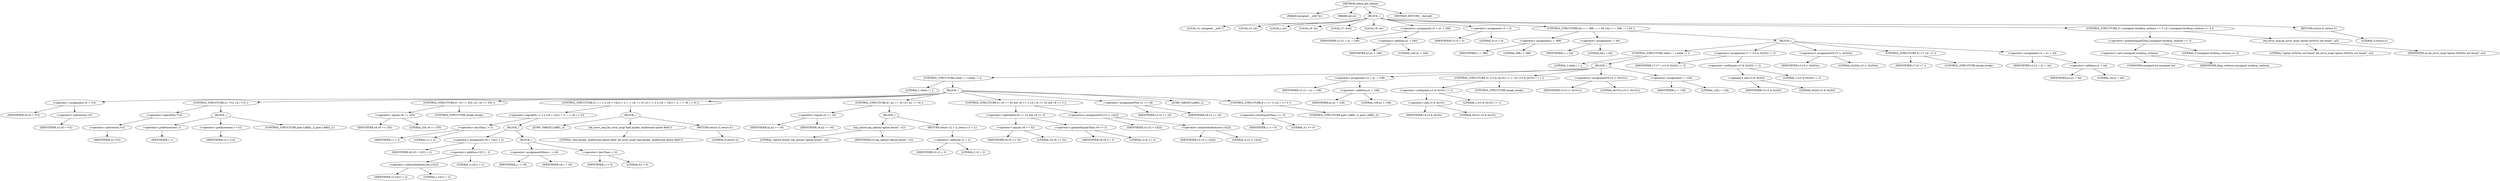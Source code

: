 digraph udhcp_get_option {  
"1000107" [label = "(METHOD,udhcp_get_option)" ]
"1000108" [label = "(PARAM,unsigned __int8 *a1)" ]
"1000109" [label = "(PARAM,int a2)" ]
"1000110" [label = "(BLOCK,,)" ]
"1000111" [label = "(LOCAL,v2: unsigned __int8 *)" ]
"1000112" [label = "(LOCAL,v3: int)" ]
"1000113" [label = "(LOCAL,i: int)" ]
"1000114" [label = "(LOCAL,v6: int)" ]
"1000115" [label = "(LOCAL,v7: bool)" ]
"1000116" [label = "(LOCAL,v8: int)" ]
"1000117" [label = "(<operator>.assignment,v2 = a1 + 240)" ]
"1000118" [label = "(IDENTIFIER,v2,v2 = a1 + 240)" ]
"1000119" [label = "(<operator>.addition,a1 + 240)" ]
"1000120" [label = "(IDENTIFIER,a1,a1 + 240)" ]
"1000121" [label = "(LITERAL,240,a1 + 240)" ]
"1000122" [label = "(<operator>.assignment,v3 = 0)" ]
"1000123" [label = "(IDENTIFIER,v3,v3 = 0)" ]
"1000124" [label = "(LITERAL,0,v3 = 0)" ]
"1000125" [label = "(CONTROL_STRUCTURE,for ( i = 388; ; i = 64 ),for ( i = 388; ; i = 64 ))" ]
"1000126" [label = "(<operator>.assignment,i = 388)" ]
"1000127" [label = "(IDENTIFIER,i,i = 388)" ]
"1000128" [label = "(LITERAL,388,i = 388)" ]
"1000129" [label = "(<operator>.assignment,i = 64)" ]
"1000130" [label = "(IDENTIFIER,i,i = 64)" ]
"1000131" [label = "(LITERAL,64,i = 64)" ]
"1000132" [label = "(BLOCK,,)" ]
"1000133" [label = "(CONTROL_STRUCTURE,while ( 1 ),while ( 1 ))" ]
"1000134" [label = "(LITERAL,1,while ( 1 ))" ]
"1000135" [label = "(BLOCK,,)" ]
"1000136" [label = "(CONTROL_STRUCTURE,while ( 1 ),while ( 1 ))" ]
"1000137" [label = "(LITERAL,1,while ( 1 ))" ]
"1000138" [label = "(BLOCK,,)" ]
"1000139" [label = "(<operator>.assignment,v6 = *v2)" ]
"1000140" [label = "(IDENTIFIER,v6,v6 = *v2)" ]
"1000141" [label = "(<operator>.indirection,*v2)" ]
"1000142" [label = "(IDENTIFIER,v2,v6 = *v2)" ]
"1000143" [label = "(CONTROL_STRUCTURE,if ( !*v2 ),if ( !*v2 ))" ]
"1000144" [label = "(<operator>.logicalNot,!*v2)" ]
"1000145" [label = "(<operator>.indirection,*v2)" ]
"1000146" [label = "(IDENTIFIER,v2,!*v2)" ]
"1000147" [label = "(BLOCK,,)" ]
"1000148" [label = "(<operator>.preDecrement,--i)" ]
"1000149" [label = "(IDENTIFIER,i,--i)" ]
"1000150" [label = "(<operator>.preIncrement,++v2)" ]
"1000151" [label = "(IDENTIFIER,v2,++v2)" ]
"1000152" [label = "(CONTROL_STRUCTURE,goto LABEL_2;,goto LABEL_2;)" ]
"1000153" [label = "(CONTROL_STRUCTURE,if ( v6 == 255 ),if ( v6 == 255 ))" ]
"1000154" [label = "(<operator>.equals,v6 == 255)" ]
"1000155" [label = "(IDENTIFIER,v6,v6 == 255)" ]
"1000156" [label = "(LITERAL,255,v6 == 255)" ]
"1000157" [label = "(CONTROL_STRUCTURE,break;,break;)" ]
"1000158" [label = "(CONTROL_STRUCTURE,if ( i < 2 || (v8 = v2[1] + 2, i -= v8, i < 0) ),if ( i < 2 || (v8 = v2[1] + 2, i -= v8, i < 0) ))" ]
"1000159" [label = "(<operator>.logicalOr,i < 2 || (v8 = v2[1] + 2, i -= v8, i < 0))" ]
"1000160" [label = "(<operator>.lessThan,i < 2)" ]
"1000161" [label = "(IDENTIFIER,i,i < 2)" ]
"1000162" [label = "(LITERAL,2,i < 2)" ]
"1000163" [label = "(BLOCK,,)" ]
"1000164" [label = "(<operator>.assignment,v8 = v2[1] + 2)" ]
"1000165" [label = "(IDENTIFIER,v8,v8 = v2[1] + 2)" ]
"1000166" [label = "(<operator>.addition,v2[1] + 2)" ]
"1000167" [label = "(<operator>.indirectIndexAccess,v2[1])" ]
"1000168" [label = "(IDENTIFIER,v2,v2[1] + 2)" ]
"1000169" [label = "(LITERAL,1,v2[1] + 2)" ]
"1000170" [label = "(LITERAL,2,v2[1] + 2)" ]
"1000171" [label = "(BLOCK,,)" ]
"1000172" [label = "(<operator>.assignmentMinus,i -= v8)" ]
"1000173" [label = "(IDENTIFIER,i,i -= v8)" ]
"1000174" [label = "(IDENTIFIER,v8,i -= v8)" ]
"1000175" [label = "(<operator>.lessThan,i < 0)" ]
"1000176" [label = "(IDENTIFIER,i,i < 0)" ]
"1000177" [label = "(LITERAL,0,i < 0)" ]
"1000178" [label = "(BLOCK,,)" ]
"1000179" [label = "(JUMP_TARGET,LABEL_3)" ]
"1000180" [label = "(bb_error_msg,bb_error_msg(\"bad packet, malformed option field\"))" ]
"1000181" [label = "(LITERAL,\"bad packet, malformed option field\",bb_error_msg(\"bad packet, malformed option field\"))" ]
"1000182" [label = "(RETURN,return 0;,return 0;)" ]
"1000183" [label = "(LITERAL,0,return 0;)" ]
"1000184" [label = "(CONTROL_STRUCTURE,if ( a2 == v6 ),if ( a2 == v6 ))" ]
"1000185" [label = "(<operator>.equals,a2 == v6)" ]
"1000186" [label = "(IDENTIFIER,a2,a2 == v6)" ]
"1000187" [label = "(IDENTIFIER,v6,a2 == v6)" ]
"1000188" [label = "(BLOCK,,)" ]
"1000189" [label = "(log_option,log_option(\"option found\", v2))" ]
"1000190" [label = "(LITERAL,\"option found\",log_option(\"option found\", v2))" ]
"1000191" [label = "(IDENTIFIER,v2,log_option(\"option found\", v2))" ]
"1000192" [label = "(RETURN,return v2 + 2;,return v2 + 2;)" ]
"1000193" [label = "(<operator>.addition,v2 + 2)" ]
"1000194" [label = "(IDENTIFIER,v2,v2 + 2)" ]
"1000195" [label = "(LITERAL,2,v2 + 2)" ]
"1000196" [label = "(CONTROL_STRUCTURE,if ( v6 == 52 && v8 >= 3 ),if ( v6 == 52 && v8 >= 3 ))" ]
"1000197" [label = "(<operator>.logicalAnd,v6 == 52 && v8 >= 3)" ]
"1000198" [label = "(<operator>.equals,v6 == 52)" ]
"1000199" [label = "(IDENTIFIER,v6,v6 == 52)" ]
"1000200" [label = "(LITERAL,52,v6 == 52)" ]
"1000201" [label = "(<operator>.greaterEqualsThan,v8 >= 3)" ]
"1000202" [label = "(IDENTIFIER,v8,v8 >= 3)" ]
"1000203" [label = "(LITERAL,3,v8 >= 3)" ]
"1000204" [label = "(<operators>.assignmentOr,v3 |= v2[2])" ]
"1000205" [label = "(IDENTIFIER,v3,v3 |= v2[2])" ]
"1000206" [label = "(<operator>.indirectIndexAccess,v2[2])" ]
"1000207" [label = "(IDENTIFIER,v2,v3 |= v2[2])" ]
"1000208" [label = "(LITERAL,2,v3 |= v2[2])" ]
"1000209" [label = "(<operator>.assignmentPlus,v2 += v8)" ]
"1000210" [label = "(IDENTIFIER,v2,v2 += v8)" ]
"1000211" [label = "(IDENTIFIER,v8,v2 += v8)" ]
"1000212" [label = "(JUMP_TARGET,LABEL_2)" ]
"1000213" [label = "(CONTROL_STRUCTURE,if ( i <= 0 ),if ( i <= 0 ))" ]
"1000214" [label = "(<operator>.lessEqualsThan,i <= 0)" ]
"1000215" [label = "(IDENTIFIER,i,i <= 0)" ]
"1000216" [label = "(LITERAL,0,i <= 0)" ]
"1000217" [label = "(CONTROL_STRUCTURE,goto LABEL_3;,goto LABEL_3;)" ]
"1000218" [label = "(<operator>.assignment,v2 = a1 + 108)" ]
"1000219" [label = "(IDENTIFIER,v2,v2 = a1 + 108)" ]
"1000220" [label = "(<operator>.addition,a1 + 108)" ]
"1000221" [label = "(IDENTIFIER,a1,a1 + 108)" ]
"1000222" [label = "(LITERAL,108,a1 + 108)" ]
"1000223" [label = "(CONTROL_STRUCTURE,if ( (v3 & 0x101) != 1 ),if ( (v3 & 0x101) != 1 ))" ]
"1000224" [label = "(<operator>.notEquals,(v3 & 0x101) != 1)" ]
"1000225" [label = "(<operator>.and,v3 & 0x101)" ]
"1000226" [label = "(IDENTIFIER,v3,v3 & 0x101)" ]
"1000227" [label = "(LITERAL,0x101,v3 & 0x101)" ]
"1000228" [label = "(LITERAL,1,(v3 & 0x101) != 1)" ]
"1000229" [label = "(CONTROL_STRUCTURE,break;,break;)" ]
"1000230" [label = "(<operators>.assignmentOr,v3 |= 0x101u)" ]
"1000231" [label = "(IDENTIFIER,v3,v3 |= 0x101u)" ]
"1000232" [label = "(LITERAL,0x101u,v3 |= 0x101u)" ]
"1000233" [label = "(<operator>.assignment,i = 128)" ]
"1000234" [label = "(IDENTIFIER,i,i = 128)" ]
"1000235" [label = "(LITERAL,128,i = 128)" ]
"1000236" [label = "(<operator>.assignment,v7 = (v3 & 0x202) != 2)" ]
"1000237" [label = "(IDENTIFIER,v7,v7 = (v3 & 0x202) != 2)" ]
"1000238" [label = "(<operator>.notEquals,(v3 & 0x202) != 2)" ]
"1000239" [label = "(<operator>.and,v3 & 0x202)" ]
"1000240" [label = "(IDENTIFIER,v3,v3 & 0x202)" ]
"1000241" [label = "(LITERAL,0x202,v3 & 0x202)" ]
"1000242" [label = "(LITERAL,2,(v3 & 0x202) != 2)" ]
"1000243" [label = "(<operators>.assignmentOr,v3 |= 0x202u)" ]
"1000244" [label = "(IDENTIFIER,v3,v3 |= 0x202u)" ]
"1000245" [label = "(LITERAL,0x202u,v3 |= 0x202u)" ]
"1000246" [label = "(CONTROL_STRUCTURE,if ( v7 ),if ( v7 ))" ]
"1000247" [label = "(IDENTIFIER,v7,if ( v7 ))" ]
"1000248" [label = "(CONTROL_STRUCTURE,break;,break;)" ]
"1000249" [label = "(<operator>.assignment,v2 = a1 + 44)" ]
"1000250" [label = "(IDENTIFIER,v2,v2 = a1 + 44)" ]
"1000251" [label = "(<operator>.addition,a1 + 44)" ]
"1000252" [label = "(IDENTIFIER,a1,a1 + 44)" ]
"1000253" [label = "(LITERAL,44,a1 + 44)" ]
"1000254" [label = "(CONTROL_STRUCTURE,if ( (unsigned int)dhcp_verbose >= 3 ),if ( (unsigned int)dhcp_verbose >= 3 ))" ]
"1000255" [label = "(<operator>.greaterEqualsThan,(unsigned int)dhcp_verbose >= 3)" ]
"1000256" [label = "(<operator>.cast,(unsigned int)dhcp_verbose)" ]
"1000257" [label = "(UNKNOWN,unsigned int,unsigned int)" ]
"1000258" [label = "(IDENTIFIER,dhcp_verbose,(unsigned int)dhcp_verbose)" ]
"1000259" [label = "(LITERAL,3,(unsigned int)dhcp_verbose >= 3)" ]
"1000260" [label = "(bb_error_msg,bb_error_msg(\"option 0x%02x not found\", a2))" ]
"1000261" [label = "(LITERAL,\"option 0x%02x not found\",bb_error_msg(\"option 0x%02x not found\", a2))" ]
"1000262" [label = "(IDENTIFIER,a2,bb_error_msg(\"option 0x%02x not found\", a2))" ]
"1000263" [label = "(RETURN,return 0;,return 0;)" ]
"1000264" [label = "(LITERAL,0,return 0;)" ]
"1000265" [label = "(METHOD_RETURN,__fastcall)" ]
  "1000107" -> "1000108" 
  "1000107" -> "1000109" 
  "1000107" -> "1000110" 
  "1000107" -> "1000265" 
  "1000110" -> "1000111" 
  "1000110" -> "1000112" 
  "1000110" -> "1000113" 
  "1000110" -> "1000114" 
  "1000110" -> "1000115" 
  "1000110" -> "1000116" 
  "1000110" -> "1000117" 
  "1000110" -> "1000122" 
  "1000110" -> "1000125" 
  "1000110" -> "1000254" 
  "1000110" -> "1000263" 
  "1000117" -> "1000118" 
  "1000117" -> "1000119" 
  "1000119" -> "1000120" 
  "1000119" -> "1000121" 
  "1000122" -> "1000123" 
  "1000122" -> "1000124" 
  "1000125" -> "1000126" 
  "1000125" -> "1000129" 
  "1000125" -> "1000132" 
  "1000126" -> "1000127" 
  "1000126" -> "1000128" 
  "1000129" -> "1000130" 
  "1000129" -> "1000131" 
  "1000132" -> "1000133" 
  "1000132" -> "1000236" 
  "1000132" -> "1000243" 
  "1000132" -> "1000246" 
  "1000132" -> "1000249" 
  "1000133" -> "1000134" 
  "1000133" -> "1000135" 
  "1000135" -> "1000136" 
  "1000135" -> "1000218" 
  "1000135" -> "1000223" 
  "1000135" -> "1000230" 
  "1000135" -> "1000233" 
  "1000136" -> "1000137" 
  "1000136" -> "1000138" 
  "1000138" -> "1000139" 
  "1000138" -> "1000143" 
  "1000138" -> "1000153" 
  "1000138" -> "1000158" 
  "1000138" -> "1000184" 
  "1000138" -> "1000196" 
  "1000138" -> "1000209" 
  "1000138" -> "1000212" 
  "1000138" -> "1000213" 
  "1000139" -> "1000140" 
  "1000139" -> "1000141" 
  "1000141" -> "1000142" 
  "1000143" -> "1000144" 
  "1000143" -> "1000147" 
  "1000144" -> "1000145" 
  "1000145" -> "1000146" 
  "1000147" -> "1000148" 
  "1000147" -> "1000150" 
  "1000147" -> "1000152" 
  "1000148" -> "1000149" 
  "1000150" -> "1000151" 
  "1000153" -> "1000154" 
  "1000153" -> "1000157" 
  "1000154" -> "1000155" 
  "1000154" -> "1000156" 
  "1000158" -> "1000159" 
  "1000158" -> "1000178" 
  "1000159" -> "1000160" 
  "1000159" -> "1000163" 
  "1000160" -> "1000161" 
  "1000160" -> "1000162" 
  "1000163" -> "1000164" 
  "1000163" -> "1000171" 
  "1000164" -> "1000165" 
  "1000164" -> "1000166" 
  "1000166" -> "1000167" 
  "1000166" -> "1000170" 
  "1000167" -> "1000168" 
  "1000167" -> "1000169" 
  "1000171" -> "1000172" 
  "1000171" -> "1000175" 
  "1000172" -> "1000173" 
  "1000172" -> "1000174" 
  "1000175" -> "1000176" 
  "1000175" -> "1000177" 
  "1000178" -> "1000179" 
  "1000178" -> "1000180" 
  "1000178" -> "1000182" 
  "1000180" -> "1000181" 
  "1000182" -> "1000183" 
  "1000184" -> "1000185" 
  "1000184" -> "1000188" 
  "1000185" -> "1000186" 
  "1000185" -> "1000187" 
  "1000188" -> "1000189" 
  "1000188" -> "1000192" 
  "1000189" -> "1000190" 
  "1000189" -> "1000191" 
  "1000192" -> "1000193" 
  "1000193" -> "1000194" 
  "1000193" -> "1000195" 
  "1000196" -> "1000197" 
  "1000196" -> "1000204" 
  "1000197" -> "1000198" 
  "1000197" -> "1000201" 
  "1000198" -> "1000199" 
  "1000198" -> "1000200" 
  "1000201" -> "1000202" 
  "1000201" -> "1000203" 
  "1000204" -> "1000205" 
  "1000204" -> "1000206" 
  "1000206" -> "1000207" 
  "1000206" -> "1000208" 
  "1000209" -> "1000210" 
  "1000209" -> "1000211" 
  "1000213" -> "1000214" 
  "1000213" -> "1000217" 
  "1000214" -> "1000215" 
  "1000214" -> "1000216" 
  "1000218" -> "1000219" 
  "1000218" -> "1000220" 
  "1000220" -> "1000221" 
  "1000220" -> "1000222" 
  "1000223" -> "1000224" 
  "1000223" -> "1000229" 
  "1000224" -> "1000225" 
  "1000224" -> "1000228" 
  "1000225" -> "1000226" 
  "1000225" -> "1000227" 
  "1000230" -> "1000231" 
  "1000230" -> "1000232" 
  "1000233" -> "1000234" 
  "1000233" -> "1000235" 
  "1000236" -> "1000237" 
  "1000236" -> "1000238" 
  "1000238" -> "1000239" 
  "1000238" -> "1000242" 
  "1000239" -> "1000240" 
  "1000239" -> "1000241" 
  "1000243" -> "1000244" 
  "1000243" -> "1000245" 
  "1000246" -> "1000247" 
  "1000246" -> "1000248" 
  "1000249" -> "1000250" 
  "1000249" -> "1000251" 
  "1000251" -> "1000252" 
  "1000251" -> "1000253" 
  "1000254" -> "1000255" 
  "1000254" -> "1000260" 
  "1000255" -> "1000256" 
  "1000255" -> "1000259" 
  "1000256" -> "1000257" 
  "1000256" -> "1000258" 
  "1000260" -> "1000261" 
  "1000260" -> "1000262" 
  "1000263" -> "1000264" 
}
